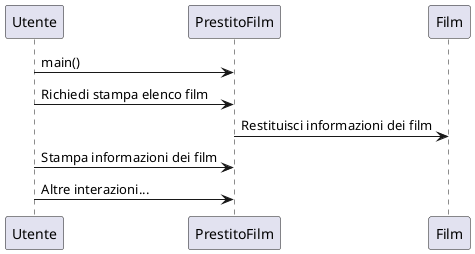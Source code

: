 @startuml printElencoFilm
Utente->PrestitoFilm: main()
Utente->PrestitoFilm: Richiedi stampa elenco film
PrestitoFilm->Film: Restituisci informazioni dei film
Utente->PrestitoFilm: Stampa informazioni dei film
Utente->PrestitoFilm: Altre interazioni...
@enduml

